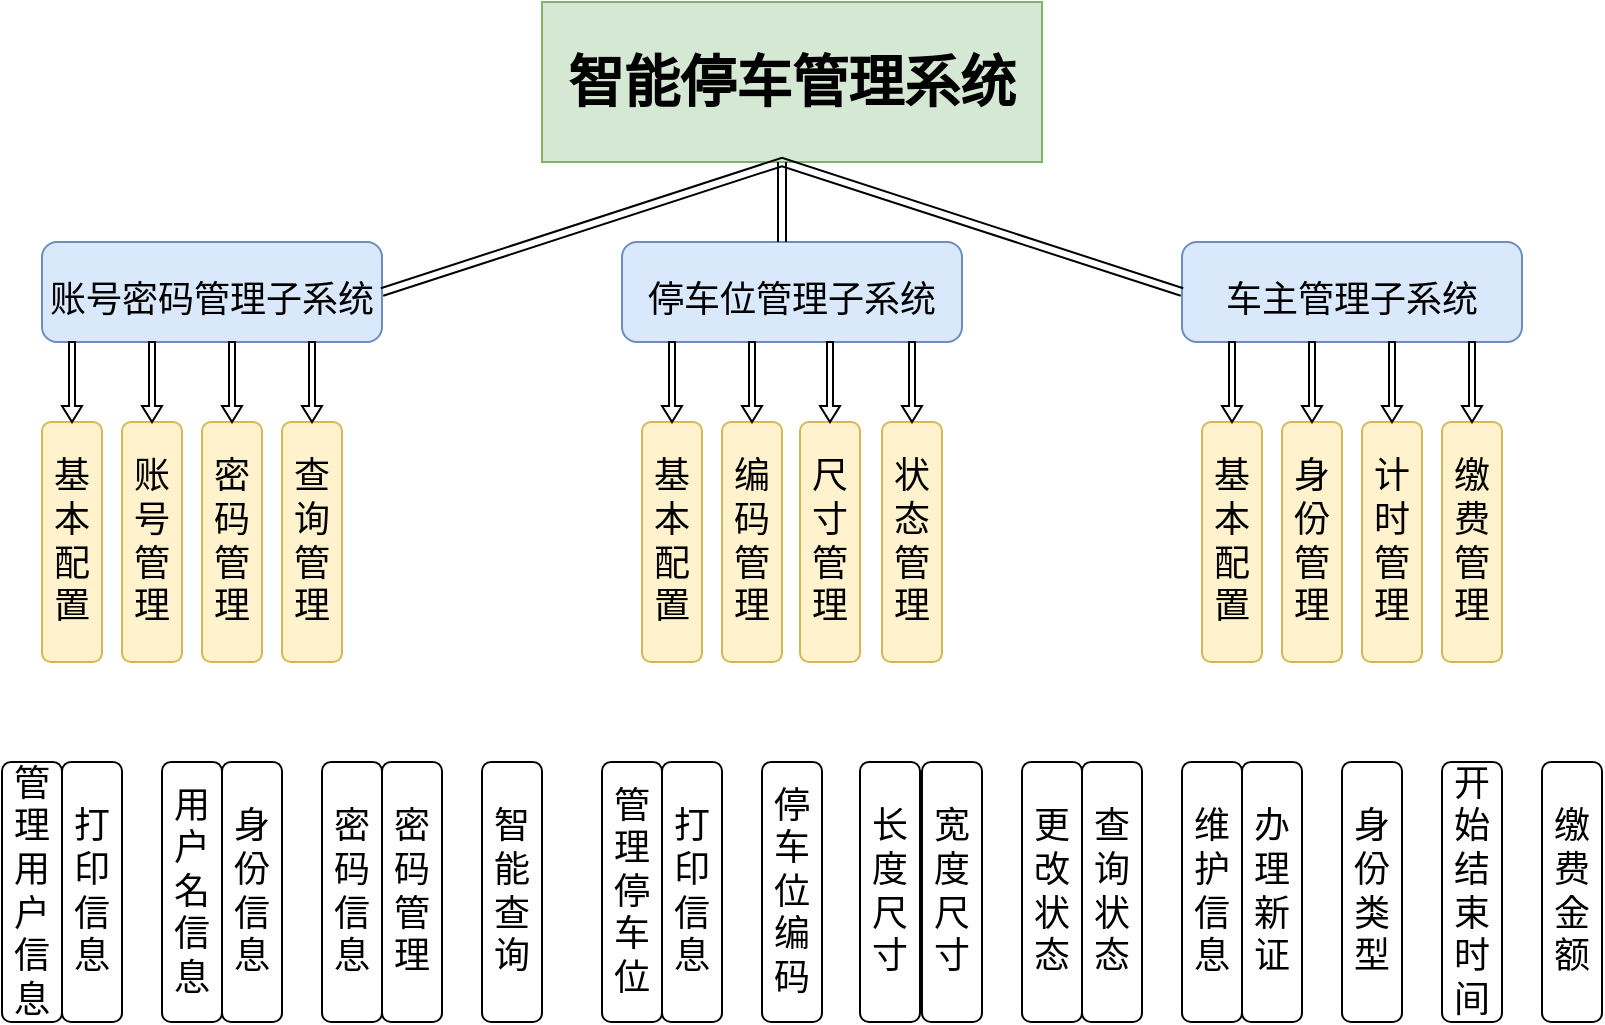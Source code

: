 <mxfile version="15.5.4" type="github">
  <diagram id="gSVXca9Eb3hCfxlaBLrL" name="Page-1">
    <mxGraphModel dx="1038" dy="547" grid="1" gridSize="10" guides="1" tooltips="1" connect="1" arrows="1" fold="1" page="1" pageScale="1" pageWidth="827" pageHeight="1169" math="0" shadow="0">
      <root>
        <mxCell id="0" />
        <mxCell id="1" parent="0" />
        <mxCell id="5DN2GORULXF0SkmwgXZ--1" value="&lt;font size=&quot;1&quot;&gt;&lt;b style=&quot;font-size: 28px&quot;&gt;智能停车管理系统&lt;/b&gt;&lt;/font&gt;" style="rounded=0;whiteSpace=wrap;html=1;fillColor=#d5e8d4;strokeColor=#82b366;" vertex="1" parent="1">
          <mxGeometry x="270" y="30" width="250" height="80" as="geometry" />
        </mxCell>
        <mxCell id="5DN2GORULXF0SkmwgXZ--2" value="&lt;font style=&quot;font-size: 18px&quot;&gt;账号密码管理子系统&lt;/font&gt;" style="rounded=1;whiteSpace=wrap;html=1;fontSize=28;fillColor=#dae8fc;strokeColor=#6c8ebf;" vertex="1" parent="1">
          <mxGeometry x="20" y="150" width="170" height="50" as="geometry" />
        </mxCell>
        <mxCell id="5DN2GORULXF0SkmwgXZ--4" value="&lt;span style=&quot;font-size: 18px&quot;&gt;停车位管理子系统&lt;/span&gt;" style="rounded=1;whiteSpace=wrap;html=1;fontSize=28;fillColor=#dae8fc;strokeColor=#6c8ebf;" vertex="1" parent="1">
          <mxGeometry x="310" y="150" width="170" height="50" as="geometry" />
        </mxCell>
        <mxCell id="5DN2GORULXF0SkmwgXZ--5" value="&lt;span style=&quot;font-size: 18px&quot;&gt;车主管理子系统&lt;/span&gt;" style="rounded=1;whiteSpace=wrap;html=1;fontSize=28;fillColor=#dae8fc;strokeColor=#6c8ebf;" vertex="1" parent="1">
          <mxGeometry x="590" y="150" width="170" height="50" as="geometry" />
        </mxCell>
        <mxCell id="5DN2GORULXF0SkmwgXZ--6" value="基本配置" style="rounded=1;whiteSpace=wrap;html=1;fontSize=18;direction=south;fillColor=#fff2cc;strokeColor=#d6b656;" vertex="1" parent="1">
          <mxGeometry x="20" y="240" width="30" height="120" as="geometry" />
        </mxCell>
        <mxCell id="5DN2GORULXF0SkmwgXZ--7" value="账号管理" style="rounded=1;whiteSpace=wrap;html=1;fontSize=18;direction=south;fillColor=#fff2cc;strokeColor=#d6b656;" vertex="1" parent="1">
          <mxGeometry x="60" y="240" width="30" height="120" as="geometry" />
        </mxCell>
        <mxCell id="5DN2GORULXF0SkmwgXZ--8" value="密码管理" style="rounded=1;whiteSpace=wrap;html=1;fontSize=18;direction=south;fillColor=#fff2cc;strokeColor=#d6b656;" vertex="1" parent="1">
          <mxGeometry x="100" y="240" width="30" height="120" as="geometry" />
        </mxCell>
        <mxCell id="5DN2GORULXF0SkmwgXZ--9" value="查询管理" style="rounded=1;whiteSpace=wrap;html=1;fontSize=18;direction=south;fillColor=#fff2cc;strokeColor=#d6b656;" vertex="1" parent="1">
          <mxGeometry x="140" y="240" width="30" height="120" as="geometry" />
        </mxCell>
        <mxCell id="5DN2GORULXF0SkmwgXZ--10" value="基本配置" style="rounded=1;whiteSpace=wrap;html=1;fontSize=18;direction=south;fillColor=#fff2cc;strokeColor=#d6b656;" vertex="1" parent="1">
          <mxGeometry x="320" y="240" width="30" height="120" as="geometry" />
        </mxCell>
        <mxCell id="5DN2GORULXF0SkmwgXZ--11" value="编码管理" style="rounded=1;whiteSpace=wrap;html=1;fontSize=18;direction=south;fillColor=#fff2cc;strokeColor=#d6b656;" vertex="1" parent="1">
          <mxGeometry x="360" y="240" width="30" height="120" as="geometry" />
        </mxCell>
        <mxCell id="5DN2GORULXF0SkmwgXZ--12" value="尺寸管理" style="rounded=1;whiteSpace=wrap;html=1;fontSize=18;direction=south;fillColor=#fff2cc;strokeColor=#d6b656;" vertex="1" parent="1">
          <mxGeometry x="399" y="240" width="30" height="120" as="geometry" />
        </mxCell>
        <mxCell id="5DN2GORULXF0SkmwgXZ--13" value="状态管理" style="rounded=1;whiteSpace=wrap;html=1;fontSize=18;direction=south;fillColor=#fff2cc;strokeColor=#d6b656;" vertex="1" parent="1">
          <mxGeometry x="440" y="240" width="30" height="120" as="geometry" />
        </mxCell>
        <mxCell id="5DN2GORULXF0SkmwgXZ--14" value="基本配置" style="rounded=1;whiteSpace=wrap;html=1;fontSize=18;direction=south;fillColor=#fff2cc;strokeColor=#d6b656;" vertex="1" parent="1">
          <mxGeometry x="600" y="240" width="30" height="120" as="geometry" />
        </mxCell>
        <mxCell id="5DN2GORULXF0SkmwgXZ--15" value="身份管理" style="rounded=1;whiteSpace=wrap;html=1;fontSize=18;direction=south;fillColor=#fff2cc;strokeColor=#d6b656;" vertex="1" parent="1">
          <mxGeometry x="640" y="240" width="30" height="120" as="geometry" />
        </mxCell>
        <mxCell id="5DN2GORULXF0SkmwgXZ--16" value="计时管理" style="rounded=1;whiteSpace=wrap;html=1;fontSize=18;direction=south;fillColor=#fff2cc;strokeColor=#d6b656;" vertex="1" parent="1">
          <mxGeometry x="680" y="240" width="30" height="120" as="geometry" />
        </mxCell>
        <mxCell id="5DN2GORULXF0SkmwgXZ--23" style="edgeStyle=orthogonalEdgeStyle;rounded=0;orthogonalLoop=1;jettySize=auto;html=1;exitX=0.5;exitY=1;exitDx=0;exitDy=0;fontSize=18;fontColor=#000000;" edge="1" parent="1" source="5DN2GORULXF0SkmwgXZ--17">
          <mxGeometry relative="1" as="geometry">
            <mxPoint x="730" y="300" as="targetPoint" />
          </mxGeometry>
        </mxCell>
        <mxCell id="5DN2GORULXF0SkmwgXZ--17" value="缴费管理" style="rounded=1;whiteSpace=wrap;html=1;fontSize=18;direction=south;fillColor=#fff2cc;strokeColor=#d6b656;" vertex="1" parent="1">
          <mxGeometry x="720" y="240" width="30" height="120" as="geometry" />
        </mxCell>
        <mxCell id="5DN2GORULXF0SkmwgXZ--21" value="" style="shape=link;html=1;rounded=0;fontSize=18;fontColor=#000000;exitX=1;exitY=0.5;exitDx=0;exitDy=0;entryX=0;entryY=0.5;entryDx=0;entryDy=0;" edge="1" parent="1" source="5DN2GORULXF0SkmwgXZ--2" target="5DN2GORULXF0SkmwgXZ--5">
          <mxGeometry width="100" relative="1" as="geometry">
            <mxPoint x="360" y="260" as="sourcePoint" />
            <mxPoint x="460" y="260" as="targetPoint" />
            <Array as="points">
              <mxPoint x="390" y="110" />
            </Array>
          </mxGeometry>
        </mxCell>
        <mxCell id="5DN2GORULXF0SkmwgXZ--22" value="" style="shape=link;html=1;rounded=0;fontSize=18;fontColor=#000000;" edge="1" parent="1">
          <mxGeometry width="100" relative="1" as="geometry">
            <mxPoint x="390" y="150" as="sourcePoint" />
            <mxPoint x="390" y="110" as="targetPoint" />
          </mxGeometry>
        </mxCell>
        <mxCell id="5DN2GORULXF0SkmwgXZ--24" value="" style="shape=singleArrow;direction=south;whiteSpace=wrap;html=1;fontSize=18;fontColor=#000000;" vertex="1" parent="1">
          <mxGeometry x="30" y="200" width="10" height="40" as="geometry" />
        </mxCell>
        <mxCell id="5DN2GORULXF0SkmwgXZ--25" value="" style="shape=singleArrow;direction=south;whiteSpace=wrap;html=1;fontSize=18;fontColor=#000000;" vertex="1" parent="1">
          <mxGeometry x="70" y="200" width="10" height="40" as="geometry" />
        </mxCell>
        <mxCell id="5DN2GORULXF0SkmwgXZ--26" value="" style="shape=singleArrow;direction=south;whiteSpace=wrap;html=1;fontSize=18;fontColor=#000000;" vertex="1" parent="1">
          <mxGeometry x="110" y="200" width="10" height="40" as="geometry" />
        </mxCell>
        <mxCell id="5DN2GORULXF0SkmwgXZ--27" value="" style="shape=singleArrow;direction=south;whiteSpace=wrap;html=1;fontSize=18;fontColor=#000000;" vertex="1" parent="1">
          <mxGeometry x="150" y="200" width="10" height="40" as="geometry" />
        </mxCell>
        <mxCell id="5DN2GORULXF0SkmwgXZ--28" value="" style="shape=singleArrow;direction=south;whiteSpace=wrap;html=1;fontSize=18;fontColor=#000000;" vertex="1" parent="1">
          <mxGeometry x="330" y="200" width="10" height="40" as="geometry" />
        </mxCell>
        <mxCell id="5DN2GORULXF0SkmwgXZ--29" value="" style="shape=singleArrow;direction=south;whiteSpace=wrap;html=1;fontSize=18;fontColor=#000000;" vertex="1" parent="1">
          <mxGeometry x="370" y="200" width="10" height="40" as="geometry" />
        </mxCell>
        <mxCell id="5DN2GORULXF0SkmwgXZ--30" value="" style="shape=singleArrow;direction=south;whiteSpace=wrap;html=1;fontSize=18;fontColor=#000000;" vertex="1" parent="1">
          <mxGeometry x="409" y="200" width="10" height="40" as="geometry" />
        </mxCell>
        <mxCell id="5DN2GORULXF0SkmwgXZ--31" value="" style="shape=singleArrow;direction=south;whiteSpace=wrap;html=1;fontSize=18;fontColor=#000000;" vertex="1" parent="1">
          <mxGeometry x="450" y="200" width="10" height="40" as="geometry" />
        </mxCell>
        <mxCell id="5DN2GORULXF0SkmwgXZ--32" value="" style="shape=singleArrow;direction=south;whiteSpace=wrap;html=1;fontSize=18;fontColor=#000000;" vertex="1" parent="1">
          <mxGeometry x="610" y="200" width="10" height="40" as="geometry" />
        </mxCell>
        <mxCell id="5DN2GORULXF0SkmwgXZ--33" value="" style="shape=singleArrow;direction=south;whiteSpace=wrap;html=1;fontSize=18;fontColor=#000000;" vertex="1" parent="1">
          <mxGeometry x="650" y="200" width="10" height="40" as="geometry" />
        </mxCell>
        <mxCell id="5DN2GORULXF0SkmwgXZ--34" value="" style="shape=singleArrow;direction=south;whiteSpace=wrap;html=1;fontSize=18;fontColor=#000000;" vertex="1" parent="1">
          <mxGeometry x="690" y="200" width="10" height="40" as="geometry" />
        </mxCell>
        <mxCell id="5DN2GORULXF0SkmwgXZ--35" value="" style="shape=singleArrow;direction=south;whiteSpace=wrap;html=1;fontSize=18;fontColor=#000000;" vertex="1" parent="1">
          <mxGeometry x="730" y="200" width="10" height="40" as="geometry" />
        </mxCell>
        <mxCell id="5DN2GORULXF0SkmwgXZ--36" value="管理用户信息" style="rounded=1;whiteSpace=wrap;html=1;fontSize=18;fontColor=#000000;" vertex="1" parent="1">
          <mxGeometry y="410" width="30" height="130" as="geometry" />
        </mxCell>
        <mxCell id="5DN2GORULXF0SkmwgXZ--37" value="打印信息" style="rounded=1;whiteSpace=wrap;html=1;fontSize=18;fontColor=#000000;" vertex="1" parent="1">
          <mxGeometry x="30" y="410" width="30" height="130" as="geometry" />
        </mxCell>
        <mxCell id="5DN2GORULXF0SkmwgXZ--38" value="用户名信息" style="rounded=1;whiteSpace=wrap;html=1;fontSize=18;fontColor=#000000;" vertex="1" parent="1">
          <mxGeometry x="80" y="410" width="30" height="130" as="geometry" />
        </mxCell>
        <mxCell id="5DN2GORULXF0SkmwgXZ--39" value="身份信息" style="rounded=1;whiteSpace=wrap;html=1;fontSize=18;fontColor=#000000;" vertex="1" parent="1">
          <mxGeometry x="110" y="410" width="30" height="130" as="geometry" />
        </mxCell>
        <mxCell id="5DN2GORULXF0SkmwgXZ--40" value="密码信息" style="rounded=1;whiteSpace=wrap;html=1;fontSize=18;fontColor=#000000;" vertex="1" parent="1">
          <mxGeometry x="160" y="410" width="30" height="130" as="geometry" />
        </mxCell>
        <mxCell id="5DN2GORULXF0SkmwgXZ--41" value="密码管理" style="rounded=1;whiteSpace=wrap;html=1;fontSize=18;fontColor=#000000;" vertex="1" parent="1">
          <mxGeometry x="190" y="410" width="30" height="130" as="geometry" />
        </mxCell>
        <mxCell id="5DN2GORULXF0SkmwgXZ--42" value="智能查询" style="rounded=1;whiteSpace=wrap;html=1;fontSize=18;fontColor=#000000;" vertex="1" parent="1">
          <mxGeometry x="240" y="410" width="30" height="130" as="geometry" />
        </mxCell>
        <mxCell id="5DN2GORULXF0SkmwgXZ--43" value="管理停车位" style="rounded=1;whiteSpace=wrap;html=1;fontSize=18;fontColor=#000000;" vertex="1" parent="1">
          <mxGeometry x="300" y="410" width="30" height="130" as="geometry" />
        </mxCell>
        <mxCell id="5DN2GORULXF0SkmwgXZ--44" value="打印信息" style="rounded=1;whiteSpace=wrap;html=1;fontSize=18;fontColor=#000000;" vertex="1" parent="1">
          <mxGeometry x="330" y="410" width="30" height="130" as="geometry" />
        </mxCell>
        <mxCell id="5DN2GORULXF0SkmwgXZ--45" value="停车位编码" style="rounded=1;whiteSpace=wrap;html=1;fontSize=18;fontColor=#000000;" vertex="1" parent="1">
          <mxGeometry x="380" y="410" width="30" height="130" as="geometry" />
        </mxCell>
        <mxCell id="5DN2GORULXF0SkmwgXZ--55" style="edgeStyle=orthogonalEdgeStyle;rounded=0;orthogonalLoop=1;jettySize=auto;html=1;exitX=1;exitY=0.75;exitDx=0;exitDy=0;fontSize=18;fontColor=#000000;" edge="1" parent="1" source="5DN2GORULXF0SkmwgXZ--46">
          <mxGeometry relative="1" as="geometry">
            <mxPoint x="450" y="508" as="targetPoint" />
          </mxGeometry>
        </mxCell>
        <mxCell id="5DN2GORULXF0SkmwgXZ--46" value="长度尺寸&lt;span style=&quot;color: rgba(0 , 0 , 0 , 0) ; font-family: monospace ; font-size: 0px&quot;&gt;%3CmxGraphModel%3E%3Croot%3E%3CmxCell%20id%3D%220%22%2F%3E%3CmxCell%20id%3D%221%22%20parent%3D%220%22%2F%3E%3CmxCell%20id%3D%222%22%20value%3D%22%E7%AE%A1%E7%90%86%E7%94%A8%E6%88%B7%E4%BF%A1%E6%81%AF%22%20style%3D%22rounded%3D1%3BwhiteSpace%3Dwrap%3Bhtml%3D1%3BfontSize%3D18%3BfontColor%3D%23000000%3B%22%20vertex%3D%221%22%20parent%3D%221%22%3E%3CmxGeometry%20y%3D%22410%22%20width%3D%2230%22%20height%3D%22130%22%20as%3D%22geometry%22%2F%3E%3C%2FmxCell%3E%3C%2Froot%3E%3C%2FmxGraphModel%3E&lt;/span&gt;" style="rounded=1;whiteSpace=wrap;html=1;fontSize=18;fontColor=#000000;" vertex="1" parent="1">
          <mxGeometry x="429" y="410" width="30" height="130" as="geometry" />
        </mxCell>
        <mxCell id="5DN2GORULXF0SkmwgXZ--47" value="宽度尺寸" style="rounded=1;whiteSpace=wrap;html=1;fontSize=18;fontColor=#000000;" vertex="1" parent="1">
          <mxGeometry x="460" y="410" width="30" height="130" as="geometry" />
        </mxCell>
        <mxCell id="5DN2GORULXF0SkmwgXZ--48" value="更改状态" style="rounded=1;whiteSpace=wrap;html=1;fontSize=18;fontColor=#000000;" vertex="1" parent="1">
          <mxGeometry x="510" y="410" width="30" height="130" as="geometry" />
        </mxCell>
        <mxCell id="5DN2GORULXF0SkmwgXZ--49" value="查询状态" style="rounded=1;whiteSpace=wrap;html=1;fontSize=18;fontColor=#000000;" vertex="1" parent="1">
          <mxGeometry x="540" y="410" width="30" height="130" as="geometry" />
        </mxCell>
        <mxCell id="5DN2GORULXF0SkmwgXZ--50" value="维护信息" style="rounded=1;whiteSpace=wrap;html=1;fontSize=18;fontColor=#000000;" vertex="1" parent="1">
          <mxGeometry x="590" y="410" width="30" height="130" as="geometry" />
        </mxCell>
        <mxCell id="5DN2GORULXF0SkmwgXZ--51" value="办理新证" style="rounded=1;whiteSpace=wrap;html=1;fontSize=18;fontColor=#000000;" vertex="1" parent="1">
          <mxGeometry x="620" y="410" width="30" height="130" as="geometry" />
        </mxCell>
        <mxCell id="5DN2GORULXF0SkmwgXZ--52" value="身份类型" style="rounded=1;whiteSpace=wrap;html=1;fontSize=18;fontColor=#000000;" vertex="1" parent="1">
          <mxGeometry x="670" y="410" width="30" height="130" as="geometry" />
        </mxCell>
        <mxCell id="5DN2GORULXF0SkmwgXZ--53" value="开始结束时间" style="rounded=1;whiteSpace=wrap;html=1;fontSize=18;fontColor=#000000;" vertex="1" parent="1">
          <mxGeometry x="720" y="410" width="30" height="130" as="geometry" />
        </mxCell>
        <mxCell id="5DN2GORULXF0SkmwgXZ--54" value="缴费金额" style="rounded=1;whiteSpace=wrap;html=1;fontSize=18;fontColor=#000000;" vertex="1" parent="1">
          <mxGeometry x="770" y="410" width="30" height="130" as="geometry" />
        </mxCell>
      </root>
    </mxGraphModel>
  </diagram>
</mxfile>

